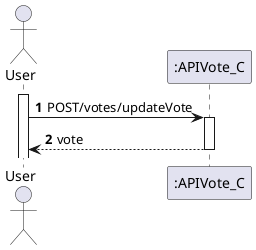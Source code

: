 @startuml
'https://plantuml.com/sequence-diagram

autoactivate on
autonumber

actor "User" as User
participant ":APIVote_C" as vote1

activate User

User -> vote1: POST/votes/updateVote
vote1 --> User: vote

@enduml